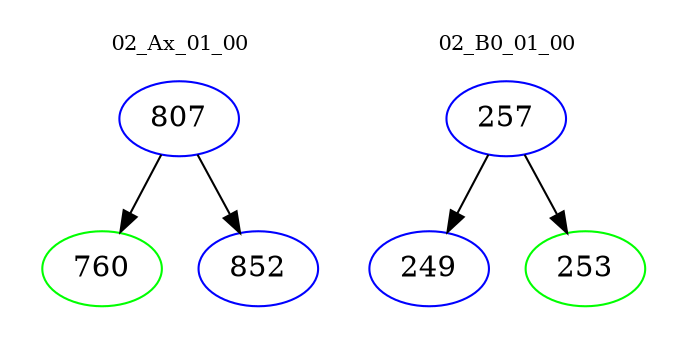digraph{
subgraph cluster_0 {
color = white
label = "02_Ax_01_00";
fontsize=10;
T0_807 [label="807", color="blue"]
T0_807 -> T0_760 [color="black"]
T0_760 [label="760", color="green"]
T0_807 -> T0_852 [color="black"]
T0_852 [label="852", color="blue"]
}
subgraph cluster_1 {
color = white
label = "02_B0_01_00";
fontsize=10;
T1_257 [label="257", color="blue"]
T1_257 -> T1_249 [color="black"]
T1_249 [label="249", color="blue"]
T1_257 -> T1_253 [color="black"]
T1_253 [label="253", color="green"]
}
}
